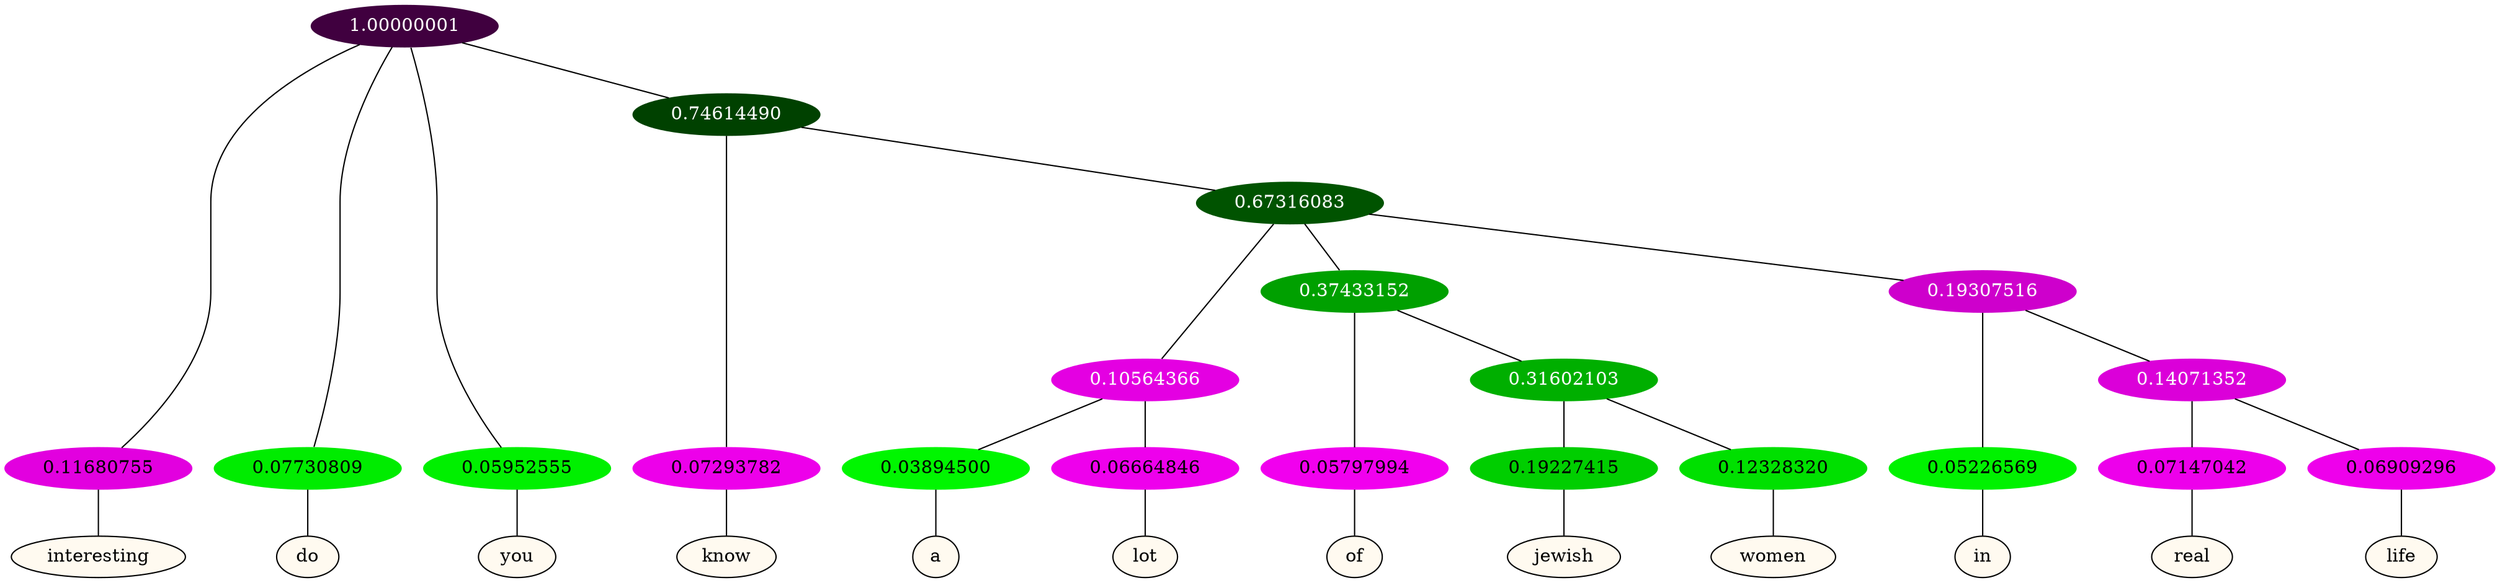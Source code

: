 graph {
	node [format=png height=0.15 nodesep=0.001 ordering=out overlap=prism overlap_scaling=0.01 ranksep=0.001 ratio=0.2 style=filled width=0.15]
	{
		rank=same
		a_w_1 [label=interesting color=black fillcolor=floralwhite style="filled,solid"]
		a_w_2 [label=do color=black fillcolor=floralwhite style="filled,solid"]
		a_w_3 [label=you color=black fillcolor=floralwhite style="filled,solid"]
		a_w_5 [label=know color=black fillcolor=floralwhite style="filled,solid"]
		a_w_10 [label=a color=black fillcolor=floralwhite style="filled,solid"]
		a_w_11 [label=lot color=black fillcolor=floralwhite style="filled,solid"]
		a_w_12 [label=of color=black fillcolor=floralwhite style="filled,solid"]
		a_w_16 [label=jewish color=black fillcolor=floralwhite style="filled,solid"]
		a_w_17 [label=women color=black fillcolor=floralwhite style="filled,solid"]
		a_w_14 [label=in color=black fillcolor=floralwhite style="filled,solid"]
		a_w_18 [label=real color=black fillcolor=floralwhite style="filled,solid"]
		a_w_19 [label=life color=black fillcolor=floralwhite style="filled,solid"]
	}
	a_n_1 -- a_w_1
	a_n_2 -- a_w_2
	a_n_3 -- a_w_3
	a_n_5 -- a_w_5
	a_n_10 -- a_w_10
	a_n_11 -- a_w_11
	a_n_12 -- a_w_12
	a_n_16 -- a_w_16
	a_n_17 -- a_w_17
	a_n_14 -- a_w_14
	a_n_18 -- a_w_18
	a_n_19 -- a_w_19
	{
		rank=same
		a_n_1 [label=0.11680755 color="0.835 1.000 0.883" fontcolor=black]
		a_n_2 [label=0.07730809 color="0.334 1.000 0.923" fontcolor=black]
		a_n_3 [label=0.05952555 color="0.334 1.000 0.940" fontcolor=black]
		a_n_5 [label=0.07293782 color="0.835 1.000 0.927" fontcolor=black]
		a_n_10 [label=0.03894500 color="0.334 1.000 0.961" fontcolor=black]
		a_n_11 [label=0.06664846 color="0.835 1.000 0.933" fontcolor=black]
		a_n_12 [label=0.05797994 color="0.835 1.000 0.942" fontcolor=black]
		a_n_16 [label=0.19227415 color="0.334 1.000 0.808" fontcolor=black]
		a_n_17 [label=0.12328320 color="0.334 1.000 0.877" fontcolor=black]
		a_n_14 [label=0.05226569 color="0.334 1.000 0.948" fontcolor=black]
		a_n_18 [label=0.07147042 color="0.835 1.000 0.929" fontcolor=black]
		a_n_19 [label=0.06909296 color="0.835 1.000 0.931" fontcolor=black]
	}
	a_n_0 [label=1.00000001 color="0.835 1.000 0.250" fontcolor=grey99]
	a_n_0 -- a_n_1
	a_n_0 -- a_n_2
	a_n_0 -- a_n_3
	a_n_4 [label=0.74614490 color="0.334 1.000 0.254" fontcolor=grey99]
	a_n_0 -- a_n_4
	a_n_4 -- a_n_5
	a_n_6 [label=0.67316083 color="0.334 1.000 0.327" fontcolor=grey99]
	a_n_4 -- a_n_6
	a_n_7 [label=0.10564366 color="0.835 1.000 0.894" fontcolor=grey99]
	a_n_6 -- a_n_7
	a_n_8 [label=0.37433152 color="0.334 1.000 0.626" fontcolor=grey99]
	a_n_6 -- a_n_8
	a_n_9 [label=0.19307516 color="0.835 1.000 0.807" fontcolor=grey99]
	a_n_6 -- a_n_9
	a_n_7 -- a_n_10
	a_n_7 -- a_n_11
	a_n_8 -- a_n_12
	a_n_13 [label=0.31602103 color="0.334 1.000 0.684" fontcolor=grey99]
	a_n_8 -- a_n_13
	a_n_9 -- a_n_14
	a_n_15 [label=0.14071352 color="0.835 1.000 0.859" fontcolor=grey99]
	a_n_9 -- a_n_15
	a_n_13 -- a_n_16
	a_n_13 -- a_n_17
	a_n_15 -- a_n_18
	a_n_15 -- a_n_19
}
